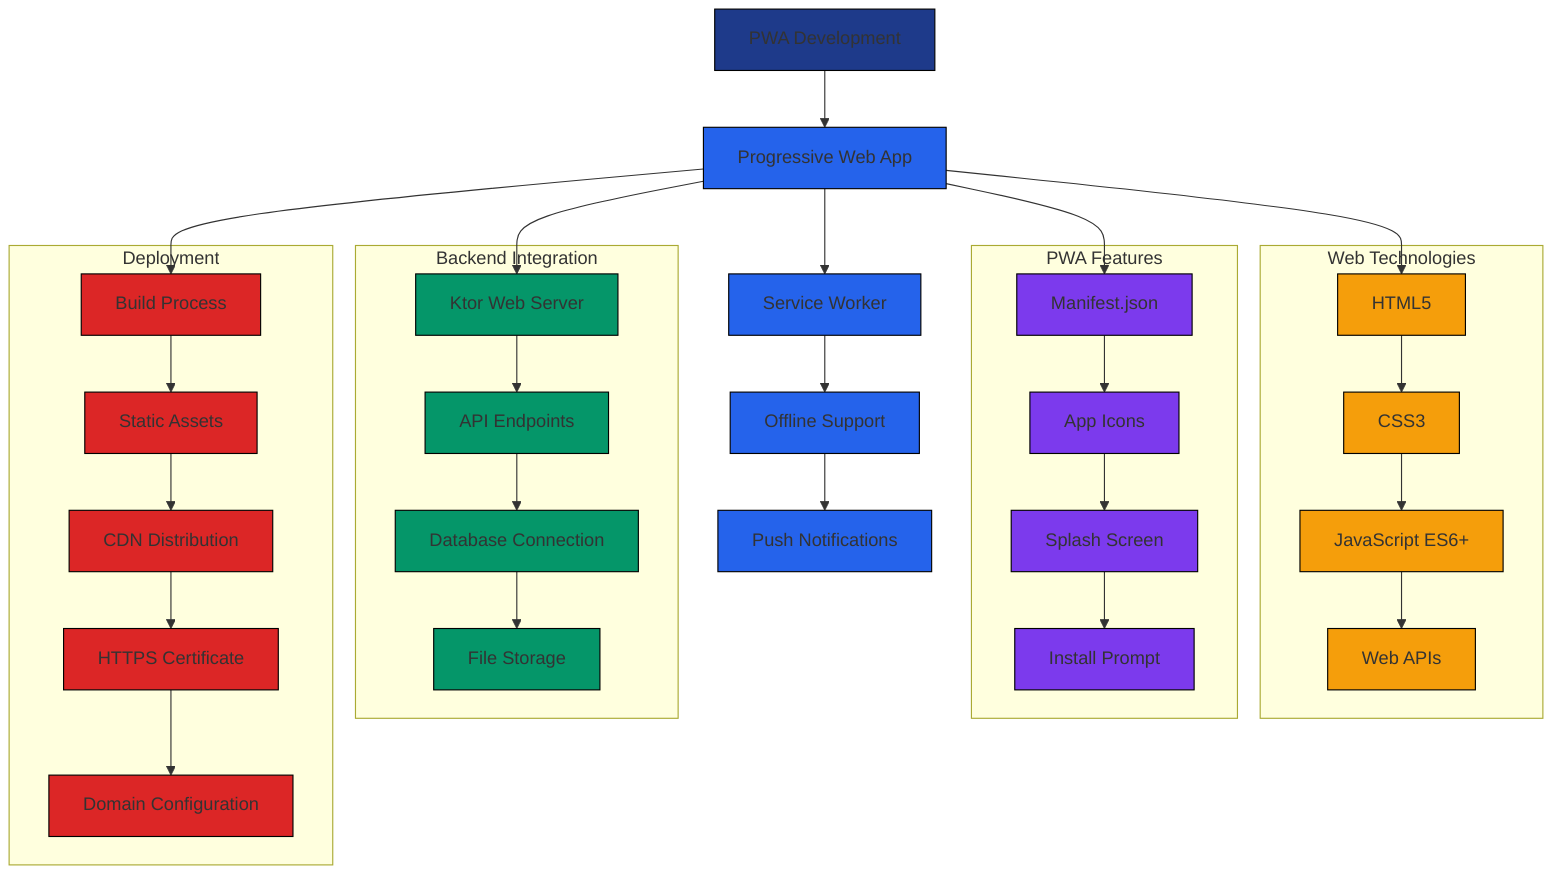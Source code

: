 graph TD
    A[PWA Development] --> B[Progressive Web App]
    B --> C[Service Worker]
    C --> D[Offline Support]
    D --> E[Push Notifications]
    
    subgraph "Web Technologies"
        F[HTML5] --> G[CSS3]
        G --> H[JavaScript ES6+]
        H --> I[Web APIs]
    end
    
    subgraph "PWA Features"
        J[Manifest.json] --> K[App Icons]
        K --> L[Splash Screen]
        L --> M[Install Prompt]
    end
    
    subgraph "Backend Integration"
        N[Ktor Web Server] --> O[API Endpoints]
        O --> P[Database Connection]
        P --> Q[File Storage]
    end
    
    subgraph "Deployment"
        R[Build Process] --> S[Static Assets]
        S --> T[CDN Distribution]
        T --> U[HTTPS Certificate]
        U --> V[Domain Configuration]
    end
    
    B --> F
    B --> J
    B --> N
    B --> R
    
    style A fill:#1E3A8A,stroke:#000000
    style B fill:#2563EB,stroke:#000000
    style C fill:#2563EB,stroke:#000000
    style D fill:#2563EB,stroke:#000000
    style E fill:#2563EB,stroke:#000000
    style F fill:#F59E0B,stroke:#000000
    style G fill:#F59E0B,stroke:#000000
    style H fill:#F59E0B,stroke:#000000
    style I fill:#F59E0B,stroke:#000000
    style J fill:#7C3AED,stroke:#000000
    style K fill:#7C3AED,stroke:#000000
    style L fill:#7C3AED,stroke:#000000
    style M fill:#7C3AED,stroke:#000000
    style N fill:#059669,stroke:#000000
    style O fill:#059669,stroke:#000000
    style P fill:#059669,stroke:#000000
    style Q fill:#059669,stroke:#000000
    style R fill:#DC2626,stroke:#000000
    style S fill:#DC2626,stroke:#000000
    style T fill:#DC2626,stroke:#000000
    style U fill:#DC2626,stroke:#000000
    style V fill:#DC2626,stroke:#000000